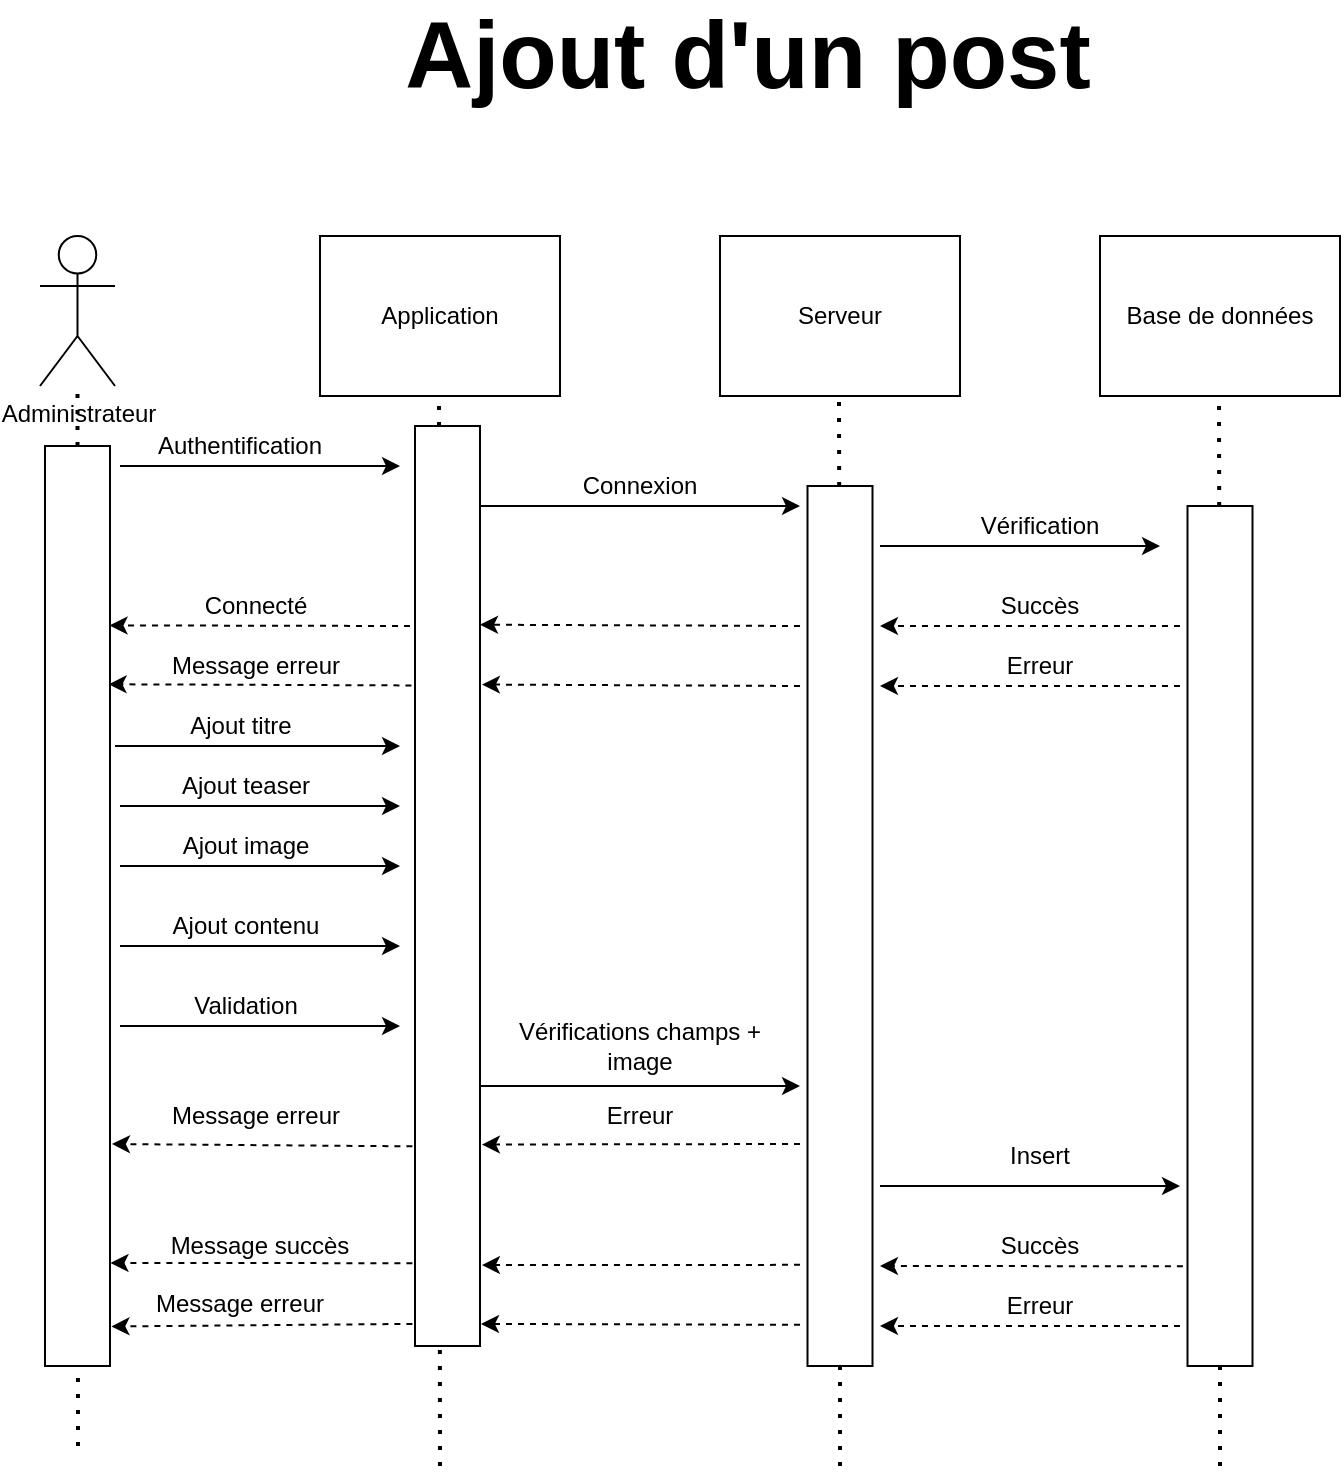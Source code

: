 <mxfile version="14.5.1" type="device"><diagram id="ZJxwbeuuFS54VHZtv6d6" name="Page-1"><mxGraphModel dx="1113" dy="791" grid="1" gridSize="10" guides="1" tooltips="1" connect="1" arrows="1" fold="1" page="1" pageScale="1" pageWidth="827" pageHeight="1169" math="0" shadow="0"><root><mxCell id="0"/><mxCell id="1" parent="0"/><mxCell id="3xOPgRo4jJ90pTQfy68X-1" value="&lt;b&gt;&lt;font style=&quot;font-size: 47px&quot;&gt;Ajout d'un post&lt;/font&gt;&lt;/b&gt;" style="text;html=1;strokeColor=none;fillColor=none;align=center;verticalAlign=middle;whiteSpace=wrap;rounded=0;" vertex="1" parent="1"><mxGeometry x="174" y="30" width="480" height="50" as="geometry"/></mxCell><mxCell id="3xOPgRo4jJ90pTQfy68X-2" value="Administrateur" style="shape=umlActor;verticalLabelPosition=bottom;verticalAlign=top;html=1;outlineConnect=0;" vertex="1" parent="1"><mxGeometry x="60" y="145" width="37.5" height="75" as="geometry"/></mxCell><mxCell id="3xOPgRo4jJ90pTQfy68X-5" value="" style="group" vertex="1" connectable="0" parent="1"><mxGeometry x="200" y="145" width="120" height="80" as="geometry"/></mxCell><mxCell id="3xOPgRo4jJ90pTQfy68X-3" value="" style="rounded=0;whiteSpace=wrap;html=1;" vertex="1" parent="3xOPgRo4jJ90pTQfy68X-5"><mxGeometry width="120" height="80" as="geometry"/></mxCell><mxCell id="3xOPgRo4jJ90pTQfy68X-4" value="Application" style="text;html=1;strokeColor=none;fillColor=none;align=center;verticalAlign=middle;whiteSpace=wrap;rounded=0;" vertex="1" parent="3xOPgRo4jJ90pTQfy68X-5"><mxGeometry x="10" y="15" width="100" height="50" as="geometry"/></mxCell><mxCell id="3xOPgRo4jJ90pTQfy68X-6" value="" style="group" vertex="1" connectable="0" parent="1"><mxGeometry x="400" y="145" width="120" height="80" as="geometry"/></mxCell><mxCell id="3xOPgRo4jJ90pTQfy68X-7" value="" style="rounded=0;whiteSpace=wrap;html=1;" vertex="1" parent="3xOPgRo4jJ90pTQfy68X-6"><mxGeometry width="120" height="80" as="geometry"/></mxCell><mxCell id="3xOPgRo4jJ90pTQfy68X-8" value="Serveur" style="text;html=1;strokeColor=none;fillColor=none;align=center;verticalAlign=middle;whiteSpace=wrap;rounded=0;" vertex="1" parent="3xOPgRo4jJ90pTQfy68X-6"><mxGeometry x="10" y="15" width="100" height="50" as="geometry"/></mxCell><mxCell id="3xOPgRo4jJ90pTQfy68X-10" value="" style="group" vertex="1" connectable="0" parent="1"><mxGeometry x="590" y="145" width="120" height="80" as="geometry"/></mxCell><mxCell id="3xOPgRo4jJ90pTQfy68X-11" value="" style="rounded=0;whiteSpace=wrap;html=1;" vertex="1" parent="3xOPgRo4jJ90pTQfy68X-10"><mxGeometry width="120" height="80" as="geometry"/></mxCell><mxCell id="3xOPgRo4jJ90pTQfy68X-12" value="Base de données" style="text;html=1;strokeColor=none;fillColor=none;align=center;verticalAlign=middle;whiteSpace=wrap;rounded=0;" vertex="1" parent="3xOPgRo4jJ90pTQfy68X-10"><mxGeometry x="10" y="15" width="100" height="50" as="geometry"/></mxCell><mxCell id="3xOPgRo4jJ90pTQfy68X-13" value="" style="endArrow=none;dashed=1;html=1;dashPattern=1 3;strokeWidth=2;" edge="1" parent="1" source="3xOPgRo4jJ90pTQfy68X-70" target="3xOPgRo4jJ90pTQfy68X-2"><mxGeometry width="50" height="50" relative="1" as="geometry"><mxPoint x="79" y="750" as="sourcePoint"/><mxPoint x="190" y="480" as="targetPoint"/></mxGeometry></mxCell><mxCell id="3xOPgRo4jJ90pTQfy68X-14" value="" style="endArrow=none;dashed=1;html=1;dashPattern=1 3;strokeWidth=2;" edge="1" parent="1"><mxGeometry width="50" height="50" relative="1" as="geometry"><mxPoint x="260" y="760" as="sourcePoint"/><mxPoint x="259.5" y="225" as="targetPoint"/></mxGeometry></mxCell><mxCell id="3xOPgRo4jJ90pTQfy68X-15" value="" style="endArrow=none;dashed=1;html=1;dashPattern=1 3;strokeWidth=2;" edge="1" parent="1" source="3xOPgRo4jJ90pTQfy68X-73"><mxGeometry width="50" height="50" relative="1" as="geometry"><mxPoint x="460" y="760" as="sourcePoint"/><mxPoint x="459.5" y="225" as="targetPoint"/></mxGeometry></mxCell><mxCell id="3xOPgRo4jJ90pTQfy68X-16" value="" style="endArrow=none;dashed=1;html=1;dashPattern=1 3;strokeWidth=2;" edge="1" parent="1" source="3xOPgRo4jJ90pTQfy68X-75"><mxGeometry width="50" height="50" relative="1" as="geometry"><mxPoint x="650" y="760" as="sourcePoint"/><mxPoint x="649.5" y="225" as="targetPoint"/></mxGeometry></mxCell><mxCell id="3xOPgRo4jJ90pTQfy68X-17" value="" style="endArrow=classic;html=1;" edge="1" parent="1"><mxGeometry width="50" height="50" relative="1" as="geometry"><mxPoint x="100" y="260" as="sourcePoint"/><mxPoint x="240" y="260" as="targetPoint"/></mxGeometry></mxCell><mxCell id="3xOPgRo4jJ90pTQfy68X-19" value="" style="endArrow=classic;html=1;" edge="1" parent="1"><mxGeometry width="50" height="50" relative="1" as="geometry"><mxPoint x="480.0" y="300" as="sourcePoint"/><mxPoint x="620.0" y="300" as="targetPoint"/></mxGeometry></mxCell><mxCell id="3xOPgRo4jJ90pTQfy68X-20" value="" style="endArrow=classic;html=1;dashed=1;" edge="1" parent="1"><mxGeometry width="50" height="50" relative="1" as="geometry"><mxPoint x="630" y="340" as="sourcePoint"/><mxPoint x="480" y="340" as="targetPoint"/></mxGeometry></mxCell><mxCell id="3xOPgRo4jJ90pTQfy68X-21" value="" style="endArrow=classic;html=1;dashed=1;entryX=1;entryY=0.216;entryDx=0;entryDy=0;entryPerimeter=0;" edge="1" parent="1" target="3xOPgRo4jJ90pTQfy68X-72"><mxGeometry width="50" height="50" relative="1" as="geometry"><mxPoint x="440" y="340" as="sourcePoint"/><mxPoint x="270" y="340" as="targetPoint"/></mxGeometry></mxCell><mxCell id="3xOPgRo4jJ90pTQfy68X-22" value="" style="endArrow=classic;html=1;dashed=1;entryX=0.993;entryY=0.195;entryDx=0;entryDy=0;entryPerimeter=0;" edge="1" parent="1" target="3xOPgRo4jJ90pTQfy68X-70"><mxGeometry width="50" height="50" relative="1" as="geometry"><mxPoint x="245" y="340" as="sourcePoint"/><mxPoint x="90.0" y="340" as="targetPoint"/></mxGeometry></mxCell><mxCell id="3xOPgRo4jJ90pTQfy68X-23" value="" style="endArrow=classic;html=1;dashed=1;" edge="1" parent="1"><mxGeometry width="50" height="50" relative="1" as="geometry"><mxPoint x="630" y="370" as="sourcePoint"/><mxPoint x="480" y="370" as="targetPoint"/></mxGeometry></mxCell><mxCell id="3xOPgRo4jJ90pTQfy68X-24" value="" style="endArrow=classic;html=1;dashed=1;entryX=1.029;entryY=0.281;entryDx=0;entryDy=0;entryPerimeter=0;" edge="1" parent="1" target="3xOPgRo4jJ90pTQfy68X-72"><mxGeometry width="50" height="50" relative="1" as="geometry"><mxPoint x="440" y="370" as="sourcePoint"/><mxPoint x="270.0" y="370" as="targetPoint"/></mxGeometry></mxCell><mxCell id="3xOPgRo4jJ90pTQfy68X-25" value="" style="endArrow=classic;html=1;dashed=1;exitX=-0.055;exitY=0.282;exitDx=0;exitDy=0;exitPerimeter=0;entryX=0.978;entryY=0.259;entryDx=0;entryDy=0;entryPerimeter=0;" edge="1" parent="1" source="3xOPgRo4jJ90pTQfy68X-72" target="3xOPgRo4jJ90pTQfy68X-70"><mxGeometry width="50" height="50" relative="1" as="geometry"><mxPoint x="240.0" y="370" as="sourcePoint"/><mxPoint x="90.0" y="370" as="targetPoint"/></mxGeometry></mxCell><mxCell id="3xOPgRo4jJ90pTQfy68X-26" value="Authentification" style="text;html=1;strokeColor=none;fillColor=none;align=center;verticalAlign=middle;whiteSpace=wrap;rounded=0;" vertex="1" parent="1"><mxGeometry x="120" y="240" width="80" height="20" as="geometry"/></mxCell><mxCell id="3xOPgRo4jJ90pTQfy68X-28" value="Vérification" style="text;html=1;strokeColor=none;fillColor=none;align=center;verticalAlign=middle;whiteSpace=wrap;rounded=0;" vertex="1" parent="1"><mxGeometry x="520" y="280" width="80" height="20" as="geometry"/></mxCell><mxCell id="3xOPgRo4jJ90pTQfy68X-29" value="Succès" style="text;html=1;strokeColor=none;fillColor=none;align=center;verticalAlign=middle;whiteSpace=wrap;rounded=0;" vertex="1" parent="1"><mxGeometry x="520" y="320" width="80" height="20" as="geometry"/></mxCell><mxCell id="3xOPgRo4jJ90pTQfy68X-30" value="Erreur" style="text;html=1;strokeColor=none;fillColor=none;align=center;verticalAlign=middle;whiteSpace=wrap;rounded=0;" vertex="1" parent="1"><mxGeometry x="520" y="350" width="80" height="20" as="geometry"/></mxCell><mxCell id="3xOPgRo4jJ90pTQfy68X-31" value="Message erreur" style="text;html=1;strokeColor=none;fillColor=none;align=center;verticalAlign=middle;whiteSpace=wrap;rounded=0;" vertex="1" parent="1"><mxGeometry x="117.5" y="350" width="100" height="20" as="geometry"/></mxCell><mxCell id="3xOPgRo4jJ90pTQfy68X-32" value="Connecté" style="text;html=1;strokeColor=none;fillColor=none;align=center;verticalAlign=middle;whiteSpace=wrap;rounded=0;" vertex="1" parent="1"><mxGeometry x="127.5" y="320" width="80" height="20" as="geometry"/></mxCell><mxCell id="3xOPgRo4jJ90pTQfy68X-36" value="" style="group" vertex="1" connectable="0" parent="1"><mxGeometry x="97.5" y="380" width="142.5" height="20" as="geometry"/></mxCell><mxCell id="3xOPgRo4jJ90pTQfy68X-34" value="" style="endArrow=classic;html=1;" edge="1" parent="3xOPgRo4jJ90pTQfy68X-36"><mxGeometry width="50" height="50" relative="1" as="geometry"><mxPoint y="20" as="sourcePoint"/><mxPoint x="142.5" y="20" as="targetPoint"/></mxGeometry></mxCell><mxCell id="3xOPgRo4jJ90pTQfy68X-35" value="Ajout titre" style="text;html=1;strokeColor=none;fillColor=none;align=center;verticalAlign=middle;whiteSpace=wrap;rounded=0;" vertex="1" parent="3xOPgRo4jJ90pTQfy68X-36"><mxGeometry x="22.902" width="81.429" height="20" as="geometry"/></mxCell><mxCell id="3xOPgRo4jJ90pTQfy68X-37" value="" style="group" vertex="1" connectable="0" parent="1"><mxGeometry x="100.0" y="410" width="140" height="20" as="geometry"/></mxCell><mxCell id="3xOPgRo4jJ90pTQfy68X-38" value="" style="endArrow=classic;html=1;" edge="1" parent="3xOPgRo4jJ90pTQfy68X-37"><mxGeometry width="50" height="50" relative="1" as="geometry"><mxPoint y="20" as="sourcePoint"/><mxPoint x="140" y="20" as="targetPoint"/></mxGeometry></mxCell><mxCell id="3xOPgRo4jJ90pTQfy68X-39" value="Ajout teaser" style="text;html=1;strokeColor=none;fillColor=none;align=center;verticalAlign=middle;whiteSpace=wrap;rounded=0;" vertex="1" parent="3xOPgRo4jJ90pTQfy68X-37"><mxGeometry x="22.5" width="80" height="20" as="geometry"/></mxCell><mxCell id="3xOPgRo4jJ90pTQfy68X-40" value="" style="group" vertex="1" connectable="0" parent="1"><mxGeometry x="100.0" y="440" width="140" height="20" as="geometry"/></mxCell><mxCell id="3xOPgRo4jJ90pTQfy68X-41" value="" style="endArrow=classic;html=1;" edge="1" parent="3xOPgRo4jJ90pTQfy68X-40"><mxGeometry width="50" height="50" relative="1" as="geometry"><mxPoint y="20" as="sourcePoint"/><mxPoint x="140" y="20" as="targetPoint"/></mxGeometry></mxCell><mxCell id="3xOPgRo4jJ90pTQfy68X-42" value="Ajout image" style="text;html=1;strokeColor=none;fillColor=none;align=center;verticalAlign=middle;whiteSpace=wrap;rounded=0;" vertex="1" parent="3xOPgRo4jJ90pTQfy68X-40"><mxGeometry x="22.5" width="80" height="20" as="geometry"/></mxCell><mxCell id="3xOPgRo4jJ90pTQfy68X-43" value="" style="group" vertex="1" connectable="0" parent="1"><mxGeometry x="100.0" y="480" width="140" height="20" as="geometry"/></mxCell><mxCell id="3xOPgRo4jJ90pTQfy68X-44" value="" style="endArrow=classic;html=1;" edge="1" parent="3xOPgRo4jJ90pTQfy68X-43"><mxGeometry width="50" height="50" relative="1" as="geometry"><mxPoint y="20" as="sourcePoint"/><mxPoint x="140" y="20" as="targetPoint"/></mxGeometry></mxCell><mxCell id="3xOPgRo4jJ90pTQfy68X-45" value="Ajout contenu" style="text;html=1;strokeColor=none;fillColor=none;align=center;verticalAlign=middle;whiteSpace=wrap;rounded=0;" vertex="1" parent="3xOPgRo4jJ90pTQfy68X-43"><mxGeometry x="22.5" width="80" height="20" as="geometry"/></mxCell><mxCell id="3xOPgRo4jJ90pTQfy68X-46" value="" style="group" vertex="1" connectable="0" parent="1"><mxGeometry x="100.0" y="520" width="140" height="20" as="geometry"/></mxCell><mxCell id="3xOPgRo4jJ90pTQfy68X-47" value="" style="endArrow=classic;html=1;" edge="1" parent="3xOPgRo4jJ90pTQfy68X-46"><mxGeometry width="50" height="50" relative="1" as="geometry"><mxPoint y="20" as="sourcePoint"/><mxPoint x="140" y="20" as="targetPoint"/></mxGeometry></mxCell><mxCell id="3xOPgRo4jJ90pTQfy68X-48" value="Validation" style="text;html=1;strokeColor=none;fillColor=none;align=center;verticalAlign=middle;whiteSpace=wrap;rounded=0;" vertex="1" parent="3xOPgRo4jJ90pTQfy68X-46"><mxGeometry x="22.5" width="80" height="20" as="geometry"/></mxCell><mxCell id="3xOPgRo4jJ90pTQfy68X-49" value="" style="group" vertex="1" connectable="0" parent="1"><mxGeometry x="280.0" y="260" width="160.0" height="20" as="geometry"/></mxCell><mxCell id="3xOPgRo4jJ90pTQfy68X-18" value="" style="endArrow=classic;html=1;" edge="1" parent="3xOPgRo4jJ90pTQfy68X-49"><mxGeometry width="50" height="50" relative="1" as="geometry"><mxPoint y="20" as="sourcePoint"/><mxPoint x="160.0" y="20" as="targetPoint"/></mxGeometry></mxCell><mxCell id="3xOPgRo4jJ90pTQfy68X-27" value="Connexion" style="text;html=1;strokeColor=none;fillColor=none;align=center;verticalAlign=middle;whiteSpace=wrap;rounded=0;" vertex="1" parent="3xOPgRo4jJ90pTQfy68X-49"><mxGeometry x="40.0" width="80" height="20" as="geometry"/></mxCell><mxCell id="3xOPgRo4jJ90pTQfy68X-50" value="" style="group" vertex="1" connectable="0" parent="1"><mxGeometry x="280" y="550" width="160" height="20" as="geometry"/></mxCell><mxCell id="3xOPgRo4jJ90pTQfy68X-51" value="" style="endArrow=classic;html=1;" edge="1" parent="3xOPgRo4jJ90pTQfy68X-50"><mxGeometry width="50" height="50" relative="1" as="geometry"><mxPoint y="20" as="sourcePoint"/><mxPoint x="160" y="20" as="targetPoint"/></mxGeometry></mxCell><mxCell id="3xOPgRo4jJ90pTQfy68X-52" value="Vérifications champs + image" style="text;html=1;strokeColor=none;fillColor=none;align=center;verticalAlign=middle;whiteSpace=wrap;rounded=0;" vertex="1" parent="1"><mxGeometry x="290.0" y="540" width="140" height="20" as="geometry"/></mxCell><mxCell id="3xOPgRo4jJ90pTQfy68X-53" value="" style="endArrow=classic;html=1;dashed=1;entryX=1.029;entryY=0.781;entryDx=0;entryDy=0;entryPerimeter=0;" edge="1" parent="1" target="3xOPgRo4jJ90pTQfy68X-72"><mxGeometry width="50" height="50" relative="1" as="geometry"><mxPoint x="440" y="599" as="sourcePoint"/><mxPoint x="265" y="600" as="targetPoint"/></mxGeometry></mxCell><mxCell id="3xOPgRo4jJ90pTQfy68X-55" value="" style="endArrow=classic;html=1;dashed=1;exitX=-0.04;exitY=0.783;exitDx=0;exitDy=0;exitPerimeter=0;" edge="1" parent="1" source="3xOPgRo4jJ90pTQfy68X-72"><mxGeometry width="50" height="50" relative="1" as="geometry"><mxPoint x="240" y="600" as="sourcePoint"/><mxPoint x="96" y="599" as="targetPoint"/></mxGeometry></mxCell><mxCell id="3xOPgRo4jJ90pTQfy68X-56" value="Message erreur" style="text;html=1;strokeColor=none;fillColor=none;align=center;verticalAlign=middle;whiteSpace=wrap;rounded=0;" vertex="1" parent="1"><mxGeometry x="117.5" y="575" width="100" height="20" as="geometry"/></mxCell><mxCell id="3xOPgRo4jJ90pTQfy68X-57" value="" style="endArrow=classic;html=1;" edge="1" parent="1"><mxGeometry width="50" height="50" relative="1" as="geometry"><mxPoint x="480.0" y="620" as="sourcePoint"/><mxPoint x="630" y="620" as="targetPoint"/></mxGeometry></mxCell><mxCell id="3xOPgRo4jJ90pTQfy68X-58" value="Insert" style="text;html=1;strokeColor=none;fillColor=none;align=center;verticalAlign=middle;whiteSpace=wrap;rounded=0;" vertex="1" parent="1"><mxGeometry x="490.0" y="595" width="140" height="20" as="geometry"/></mxCell><mxCell id="3xOPgRo4jJ90pTQfy68X-59" value="Erreur" style="text;html=1;strokeColor=none;fillColor=none;align=center;verticalAlign=middle;whiteSpace=wrap;rounded=0;" vertex="1" parent="1"><mxGeometry x="290.0" y="575" width="140" height="20" as="geometry"/></mxCell><mxCell id="3xOPgRo4jJ90pTQfy68X-60" value="" style="endArrow=classic;html=1;dashed=1;exitX=-0.071;exitY=0.884;exitDx=0;exitDy=0;exitPerimeter=0;" edge="1" parent="1" source="3xOPgRo4jJ90pTQfy68X-75"><mxGeometry width="50" height="50" relative="1" as="geometry"><mxPoint x="640" y="660" as="sourcePoint"/><mxPoint x="480" y="660" as="targetPoint"/></mxGeometry></mxCell><mxCell id="3xOPgRo4jJ90pTQfy68X-61" value="" style="endArrow=classic;html=1;dashed=1;" edge="1" parent="1"><mxGeometry width="50" height="50" relative="1" as="geometry"><mxPoint x="630" y="690" as="sourcePoint"/><mxPoint x="480" y="690" as="targetPoint"/></mxGeometry></mxCell><mxCell id="3xOPgRo4jJ90pTQfy68X-62" value="Succès" style="text;html=1;strokeColor=none;fillColor=none;align=center;verticalAlign=middle;whiteSpace=wrap;rounded=0;" vertex="1" parent="1"><mxGeometry x="520" y="640" width="80" height="20" as="geometry"/></mxCell><mxCell id="3xOPgRo4jJ90pTQfy68X-63" value="Erreur" style="text;html=1;strokeColor=none;fillColor=none;align=center;verticalAlign=middle;whiteSpace=wrap;rounded=0;" vertex="1" parent="1"><mxGeometry x="520" y="670" width="80" height="20" as="geometry"/></mxCell><mxCell id="3xOPgRo4jJ90pTQfy68X-64" value="" style="endArrow=classic;html=1;dashed=1;entryX=1.029;entryY=0.912;entryDx=0;entryDy=0;entryPerimeter=0;" edge="1" parent="1" target="3xOPgRo4jJ90pTQfy68X-72"><mxGeometry width="50" height="50" relative="1" as="geometry"><mxPoint x="440" y="659.43" as="sourcePoint"/><mxPoint x="270" y="659.43" as="targetPoint"/></mxGeometry></mxCell><mxCell id="3xOPgRo4jJ90pTQfy68X-65" value="" style="endArrow=classic;html=1;dashed=1;exitX=-0.04;exitY=0.91;exitDx=0;exitDy=0;exitPerimeter=0;entryX=1.007;entryY=0.888;entryDx=0;entryDy=0;entryPerimeter=0;" edge="1" parent="1" source="3xOPgRo4jJ90pTQfy68X-72" target="3xOPgRo4jJ90pTQfy68X-70"><mxGeometry width="50" height="50" relative="1" as="geometry"><mxPoint x="240" y="659.43" as="sourcePoint"/><mxPoint x="90.0" y="659.43" as="targetPoint"/></mxGeometry></mxCell><mxCell id="3xOPgRo4jJ90pTQfy68X-66" value="" style="endArrow=classic;html=1;dashed=1;entryX=1.015;entryY=0.976;entryDx=0;entryDy=0;entryPerimeter=0;" edge="1" parent="1" target="3xOPgRo4jJ90pTQfy68X-72"><mxGeometry width="50" height="50" relative="1" as="geometry"><mxPoint x="440" y="689.43" as="sourcePoint"/><mxPoint x="270.0" y="689.43" as="targetPoint"/></mxGeometry></mxCell><mxCell id="3xOPgRo4jJ90pTQfy68X-67" value="" style="endArrow=classic;html=1;dashed=1;exitX=-0.04;exitY=0.976;exitDx=0;exitDy=0;exitPerimeter=0;entryX=1.022;entryY=0.957;entryDx=0;entryDy=0;entryPerimeter=0;" edge="1" parent="1" source="3xOPgRo4jJ90pTQfy68X-72" target="3xOPgRo4jJ90pTQfy68X-70"><mxGeometry width="50" height="50" relative="1" as="geometry"><mxPoint x="240.0" y="689.43" as="sourcePoint"/><mxPoint x="90.0" y="689.43" as="targetPoint"/></mxGeometry></mxCell><mxCell id="3xOPgRo4jJ90pTQfy68X-68" value="Message erreur" style="text;html=1;strokeColor=none;fillColor=none;align=center;verticalAlign=middle;whiteSpace=wrap;rounded=0;" vertex="1" parent="1"><mxGeometry x="110" y="669.43" width="100" height="20" as="geometry"/></mxCell><mxCell id="3xOPgRo4jJ90pTQfy68X-69" value="Message succès" style="text;html=1;strokeColor=none;fillColor=none;align=center;verticalAlign=middle;whiteSpace=wrap;rounded=0;" vertex="1" parent="1"><mxGeometry x="115" y="640" width="110" height="20" as="geometry"/></mxCell><mxCell id="3xOPgRo4jJ90pTQfy68X-70" value="" style="rounded=0;whiteSpace=wrap;html=1;" vertex="1" parent="1"><mxGeometry x="62.5" y="250" width="32.5" height="460" as="geometry"/></mxCell><mxCell id="3xOPgRo4jJ90pTQfy68X-71" value="" style="endArrow=none;dashed=1;html=1;dashPattern=1 3;strokeWidth=2;" edge="1" parent="1" target="3xOPgRo4jJ90pTQfy68X-70"><mxGeometry width="50" height="50" relative="1" as="geometry"><mxPoint x="79" y="750" as="sourcePoint"/><mxPoint x="78.767" y="220" as="targetPoint"/></mxGeometry></mxCell><mxCell id="3xOPgRo4jJ90pTQfy68X-72" value="" style="rounded=0;whiteSpace=wrap;html=1;" vertex="1" parent="1"><mxGeometry x="247.5" y="240" width="32.5" height="460" as="geometry"/></mxCell><mxCell id="3xOPgRo4jJ90pTQfy68X-73" value="" style="rounded=0;whiteSpace=wrap;html=1;" vertex="1" parent="1"><mxGeometry x="443.75" y="270" width="32.5" height="440" as="geometry"/></mxCell><mxCell id="3xOPgRo4jJ90pTQfy68X-74" value="" style="endArrow=none;dashed=1;html=1;dashPattern=1 3;strokeWidth=2;" edge="1" parent="1" target="3xOPgRo4jJ90pTQfy68X-73"><mxGeometry width="50" height="50" relative="1" as="geometry"><mxPoint x="460" y="760" as="sourcePoint"/><mxPoint x="459.5" y="225" as="targetPoint"/></mxGeometry></mxCell><mxCell id="3xOPgRo4jJ90pTQfy68X-75" value="" style="rounded=0;whiteSpace=wrap;html=1;" vertex="1" parent="1"><mxGeometry x="633.75" y="280" width="32.5" height="430" as="geometry"/></mxCell><mxCell id="3xOPgRo4jJ90pTQfy68X-76" value="" style="endArrow=none;dashed=1;html=1;dashPattern=1 3;strokeWidth=2;" edge="1" parent="1" target="3xOPgRo4jJ90pTQfy68X-75"><mxGeometry width="50" height="50" relative="1" as="geometry"><mxPoint x="650" y="760" as="sourcePoint"/><mxPoint x="649.5" y="225" as="targetPoint"/></mxGeometry></mxCell></root></mxGraphModel></diagram></mxfile>